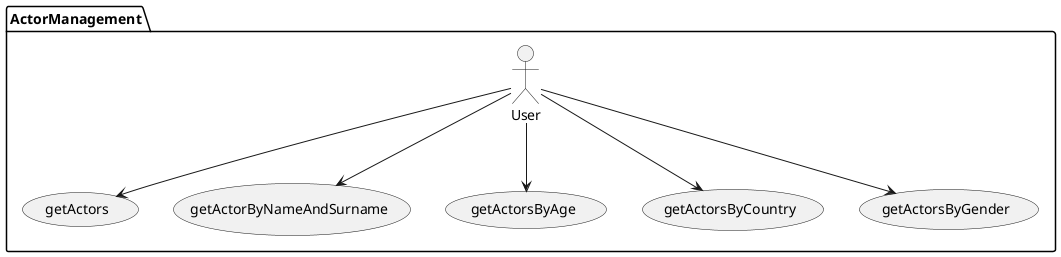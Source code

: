 @startuml
    package ActorManagement {
        User --> (getActors)
        User --> (getActorByNameAndSurname)
        User --> (getActorsByAge)
        User --> (getActorsByCountry)
        User --> (getActorsByGender)
    }
@enduml